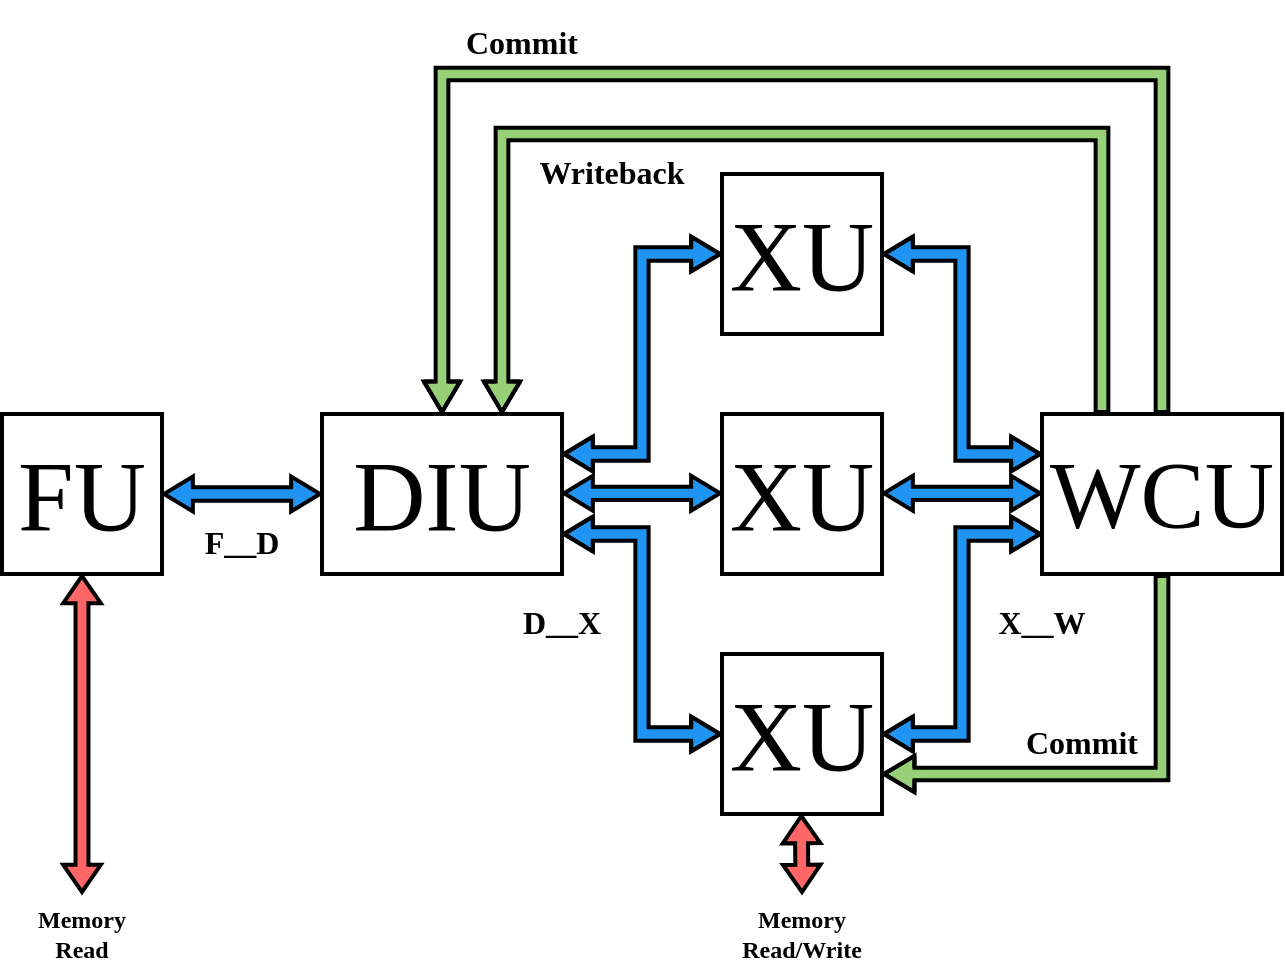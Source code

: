 <mxfile version="26.0.15" pages="2">
  <diagram name="start" id="_S_wmvwTDGGlnSbLx8z6">
    <mxGraphModel dx="1242" dy="785" grid="1" gridSize="10" guides="1" tooltips="1" connect="1" arrows="1" fold="1" page="1" pageScale="1" pageWidth="850" pageHeight="1100" math="0" shadow="0">
      <root>
        <mxCell id="0" />
        <mxCell id="1" parent="0" />
        <mxCell id="rsazNyPe4RBGBUIsCbIC-1" value="&lt;font style=&quot;font-size: 50px;&quot; face=&quot;Source Code Pro&quot;&gt;FU&lt;/font&gt;" style="rounded=0;whiteSpace=wrap;html=1;strokeWidth=2;" vertex="1" parent="1">
          <mxGeometry x="160" y="280" width="80" height="80" as="geometry" />
        </mxCell>
        <mxCell id="rsazNyPe4RBGBUIsCbIC-2" value="&lt;font style=&quot;font-size: 50px;&quot; face=&quot;Source Code Pro&quot;&gt;DIU&lt;/font&gt;" style="rounded=0;whiteSpace=wrap;html=1;strokeWidth=2;" vertex="1" parent="1">
          <mxGeometry x="320" y="280" width="120" height="80" as="geometry" />
        </mxCell>
        <mxCell id="rsazNyPe4RBGBUIsCbIC-3" value="&lt;font style=&quot;font-size: 50px;&quot; face=&quot;Source Code Pro&quot;&gt;XU&lt;/font&gt;" style="rounded=0;whiteSpace=wrap;html=1;strokeWidth=2;" vertex="1" parent="1">
          <mxGeometry x="520" y="160" width="80" height="80" as="geometry" />
        </mxCell>
        <mxCell id="rsazNyPe4RBGBUIsCbIC-4" value="&lt;span style=&quot;font-family: &amp;quot;Source Code Pro&amp;quot;; font-size: 50px;&quot;&gt;XU&lt;/span&gt;" style="rounded=0;whiteSpace=wrap;html=1;strokeWidth=2;" vertex="1" parent="1">
          <mxGeometry x="520" y="400" width="80" height="80" as="geometry" />
        </mxCell>
        <mxCell id="rsazNyPe4RBGBUIsCbIC-5" value="&lt;font style=&quot;font-size: 48px;&quot; face=&quot;Source Code Pro&quot;&gt;WCU&lt;/font&gt;" style="rounded=0;whiteSpace=wrap;html=1;strokeWidth=2;" vertex="1" parent="1">
          <mxGeometry x="680" y="280" width="120" height="80" as="geometry" />
        </mxCell>
        <mxCell id="rsazNyPe4RBGBUIsCbIC-6" value="" style="shape=flexArrow;endArrow=block;html=1;rounded=0;strokeWidth=2;width=5.638;endSize=4.145;endWidth=8.773;strokeColor=#000000;fillColor=#2094F3;exitX=1;exitY=0.75;exitDx=0;exitDy=0;entryX=0;entryY=0.75;entryDx=0;entryDy=0;startArrow=block;startSize=4.145;startWidth=8.773;" edge="1" parent="1">
          <mxGeometry width="50" height="50" relative="1" as="geometry">
            <mxPoint x="240" y="320" as="sourcePoint" />
            <mxPoint x="320" y="320" as="targetPoint" />
          </mxGeometry>
        </mxCell>
        <mxCell id="rsazNyPe4RBGBUIsCbIC-7" value="" style="shape=flexArrow;endArrow=classic;html=1;rounded=0;strokeWidth=2;width=5.369;endSize=4.413;endWidth=9.749;strokeColor=#000000;fillColor=#97D077;entryX=0.75;entryY=0;entryDx=0;entryDy=0;exitX=0.25;exitY=0;exitDx=0;exitDy=0;" edge="1" parent="1" source="rsazNyPe4RBGBUIsCbIC-5" target="rsazNyPe4RBGBUIsCbIC-2">
          <mxGeometry width="50" height="50" relative="1" as="geometry">
            <mxPoint x="690" y="310" as="sourcePoint" />
            <mxPoint x="610" y="310" as="targetPoint" />
            <Array as="points">
              <mxPoint x="710" y="140" />
              <mxPoint x="410" y="140" />
            </Array>
          </mxGeometry>
        </mxCell>
        <mxCell id="rsazNyPe4RBGBUIsCbIC-8" value="&lt;p style=&quot;line-height: 150%;&quot;&gt;&lt;font size=&quot;1&quot; face=&quot;Source Code Pro&quot;&gt;&lt;b style=&quot;font-size: 16px;&quot;&gt;F__D&lt;/b&gt;&lt;/font&gt;&lt;/p&gt;" style="text;html=1;align=center;verticalAlign=middle;whiteSpace=wrap;rounded=0;" vertex="1" parent="1">
          <mxGeometry x="240" y="330" width="80" height="30" as="geometry" />
        </mxCell>
        <mxCell id="rsazNyPe4RBGBUIsCbIC-9" value="&lt;p style=&quot;line-height: 150%;&quot;&gt;&lt;font size=&quot;1&quot; face=&quot;Source Code Pro&quot;&gt;&lt;b style=&quot;font-size: 16px;&quot;&gt;D__X&lt;/b&gt;&lt;/font&gt;&lt;/p&gt;" style="text;html=1;align=center;verticalAlign=middle;whiteSpace=wrap;rounded=0;" vertex="1" parent="1">
          <mxGeometry x="400" y="370" width="80" height="30" as="geometry" />
        </mxCell>
        <mxCell id="rsazNyPe4RBGBUIsCbIC-10" value="&lt;p style=&quot;line-height: 150%;&quot;&gt;&lt;font size=&quot;1&quot; face=&quot;Source Code Pro&quot;&gt;&lt;b style=&quot;font-size: 16px;&quot;&gt;X__W&lt;/b&gt;&lt;/font&gt;&lt;/p&gt;" style="text;html=1;align=center;verticalAlign=middle;whiteSpace=wrap;rounded=0;" vertex="1" parent="1">
          <mxGeometry x="640" y="370" width="80" height="30" as="geometry" />
        </mxCell>
        <mxCell id="rsazNyPe4RBGBUIsCbIC-11" value="&lt;p style=&quot;line-height: 150%;&quot;&gt;&lt;font face=&quot;Source Code Pro&quot; size=&quot;1&quot;&gt;&lt;b style=&quot;font-size: 16px;&quot;&gt;Writeback&lt;/b&gt;&lt;/font&gt;&lt;/p&gt;" style="text;html=1;align=center;verticalAlign=middle;whiteSpace=wrap;rounded=0;" vertex="1" parent="1">
          <mxGeometry x="425" y="145" width="80" height="30" as="geometry" />
        </mxCell>
        <mxCell id="rsazNyPe4RBGBUIsCbIC-12" value="" style="shape=flexArrow;endArrow=classic;startArrow=classic;html=1;rounded=0;entryX=0.5;entryY=1;entryDx=0;entryDy=0;width=5.467;endSize=3.867;endWidth=10.338;startWidth=10.338;startSize=3.867;strokeColor=#000000;fillColor=#FF6666;strokeWidth=2;" edge="1" parent="1" target="rsazNyPe4RBGBUIsCbIC-1">
          <mxGeometry width="100" height="100" relative="1" as="geometry">
            <mxPoint x="200" y="520" as="sourcePoint" />
            <mxPoint x="290" y="420" as="targetPoint" />
          </mxGeometry>
        </mxCell>
        <mxCell id="rsazNyPe4RBGBUIsCbIC-13" value="" style="shape=flexArrow;endArrow=classic;startArrow=classic;html=1;rounded=0;entryX=0.5;entryY=1;entryDx=0;entryDy=0;width=5.467;endSize=3.867;endWidth=10.338;startWidth=10.338;startSize=3.867;strokeColor=#000000;fillColor=#FF6666;strokeWidth=2;" edge="1" parent="1">
          <mxGeometry width="100" height="100" relative="1" as="geometry">
            <mxPoint x="560" y="520" as="sourcePoint" />
            <mxPoint x="559.66" y="480" as="targetPoint" />
          </mxGeometry>
        </mxCell>
        <mxCell id="rsazNyPe4RBGBUIsCbIC-14" value="&lt;font face=&quot;Source Code Pro&quot;&gt;&lt;b&gt;Memory Read&lt;/b&gt;&lt;/font&gt;" style="text;html=1;align=center;verticalAlign=middle;whiteSpace=wrap;rounded=0;" vertex="1" parent="1">
          <mxGeometry x="170" y="520" width="60" height="40" as="geometry" />
        </mxCell>
        <mxCell id="rsazNyPe4RBGBUIsCbIC-15" value="&lt;font face=&quot;Source Code Pro&quot;&gt;&lt;b&gt;Memory Read/Write&lt;/b&gt;&lt;/font&gt;" style="text;html=1;align=center;verticalAlign=middle;whiteSpace=wrap;rounded=0;" vertex="1" parent="1">
          <mxGeometry x="530" y="520" width="60" height="40" as="geometry" />
        </mxCell>
        <mxCell id="rsazNyPe4RBGBUIsCbIC-16" value="" style="shape=flexArrow;endArrow=block;html=1;rounded=0;strokeWidth=2;width=5.638;endSize=4.145;endWidth=8.773;strokeColor=#000000;fillColor=#2094F3;exitX=1;exitY=0.75;exitDx=0;exitDy=0;entryX=0;entryY=0.75;entryDx=0;entryDy=0;startArrow=block;startSize=4.145;startWidth=8.773;" edge="1" parent="1">
          <mxGeometry width="50" height="50" relative="1" as="geometry">
            <mxPoint x="440" y="319.66" as="sourcePoint" />
            <mxPoint x="520" y="319.66" as="targetPoint" />
          </mxGeometry>
        </mxCell>
        <mxCell id="rsazNyPe4RBGBUIsCbIC-17" value="" style="shape=flexArrow;endArrow=block;html=1;rounded=0;strokeWidth=2;width=5.638;endSize=4.145;endWidth=8.773;strokeColor=#000000;fillColor=#2094F3;exitX=1;exitY=0.75;exitDx=0;exitDy=0;entryX=0;entryY=0.5;entryDx=0;entryDy=0;startArrow=block;startSize=4.145;startWidth=8.773;" edge="1" parent="1" source="rsazNyPe4RBGBUIsCbIC-2" target="rsazNyPe4RBGBUIsCbIC-4">
          <mxGeometry width="50" height="50" relative="1" as="geometry">
            <mxPoint x="440" y="344.66" as="sourcePoint" />
            <mxPoint x="520" y="344.66" as="targetPoint" />
            <Array as="points">
              <mxPoint x="480" y="340" />
              <mxPoint x="480" y="440" />
            </Array>
          </mxGeometry>
        </mxCell>
        <mxCell id="rsazNyPe4RBGBUIsCbIC-18" value="" style="shape=flexArrow;endArrow=block;html=1;rounded=0;strokeWidth=2;width=5.638;endSize=4.145;endWidth=8.773;strokeColor=#000000;fillColor=#2094F3;exitX=1;exitY=0.25;exitDx=0;exitDy=0;entryX=0;entryY=0.5;entryDx=0;entryDy=0;startArrow=block;startSize=4.145;startWidth=8.773;" edge="1" parent="1" source="rsazNyPe4RBGBUIsCbIC-2" target="rsazNyPe4RBGBUIsCbIC-3">
          <mxGeometry width="50" height="50" relative="1" as="geometry">
            <mxPoint x="440" y="290" as="sourcePoint" />
            <mxPoint x="520" y="290" as="targetPoint" />
            <Array as="points">
              <mxPoint x="480" y="300" />
              <mxPoint x="480" y="200" />
            </Array>
          </mxGeometry>
        </mxCell>
        <mxCell id="rsazNyPe4RBGBUIsCbIC-19" value="" style="shape=flexArrow;endArrow=block;html=1;rounded=0;strokeWidth=2;width=5.638;endSize=4.145;endWidth=8.773;strokeColor=#000000;fillColor=#2094F3;exitX=1;exitY=0.75;exitDx=0;exitDy=0;entryX=0;entryY=0.75;entryDx=0;entryDy=0;startArrow=block;startSize=4.145;startWidth=8.773;" edge="1" parent="1">
          <mxGeometry width="50" height="50" relative="1" as="geometry">
            <mxPoint x="600" y="319.64" as="sourcePoint" />
            <mxPoint x="680" y="319.64" as="targetPoint" />
          </mxGeometry>
        </mxCell>
        <mxCell id="rsazNyPe4RBGBUIsCbIC-20" value="" style="shape=flexArrow;endArrow=block;html=1;rounded=0;strokeWidth=2;width=5.638;endSize=4.145;endWidth=8.773;strokeColor=#000000;fillColor=#2094F3;exitX=1;exitY=0.5;exitDx=0;exitDy=0;entryX=0;entryY=0.25;entryDx=0;entryDy=0;startArrow=block;startSize=4.145;startWidth=8.773;" edge="1" parent="1" source="rsazNyPe4RBGBUIsCbIC-3" target="rsazNyPe4RBGBUIsCbIC-5">
          <mxGeometry width="50" height="50" relative="1" as="geometry">
            <mxPoint x="610" y="329.64" as="sourcePoint" />
            <mxPoint x="690" y="329.64" as="targetPoint" />
            <Array as="points">
              <mxPoint x="640" y="200" />
              <mxPoint x="640" y="300" />
            </Array>
          </mxGeometry>
        </mxCell>
        <mxCell id="rsazNyPe4RBGBUIsCbIC-21" value="" style="shape=flexArrow;endArrow=block;html=1;rounded=0;strokeWidth=2;width=5.638;endSize=4.145;endWidth=8.773;strokeColor=#000000;fillColor=#2094F3;exitX=1;exitY=0.5;exitDx=0;exitDy=0;entryX=0;entryY=0.75;entryDx=0;entryDy=0;startArrow=block;startSize=4.145;startWidth=8.773;" edge="1" parent="1" source="rsazNyPe4RBGBUIsCbIC-4" target="rsazNyPe4RBGBUIsCbIC-5">
          <mxGeometry width="50" height="50" relative="1" as="geometry">
            <mxPoint x="620" y="339.64" as="sourcePoint" />
            <mxPoint x="700" y="339.64" as="targetPoint" />
            <Array as="points">
              <mxPoint x="640" y="440" />
              <mxPoint x="640" y="340" />
            </Array>
          </mxGeometry>
        </mxCell>
        <mxCell id="rsazNyPe4RBGBUIsCbIC-22" value="" style="shape=flexArrow;endArrow=classic;html=1;rounded=0;strokeWidth=2;width=5.369;endSize=4.413;endWidth=9.749;strokeColor=#000000;fillColor=#97D077;entryX=0.5;entryY=0;entryDx=0;entryDy=0;exitX=0.5;exitY=0;exitDx=0;exitDy=0;" edge="1" parent="1" source="rsazNyPe4RBGBUIsCbIC-5" target="rsazNyPe4RBGBUIsCbIC-2">
          <mxGeometry width="50" height="50" relative="1" as="geometry">
            <mxPoint x="670" y="260" as="sourcePoint" />
            <mxPoint x="370" y="260" as="targetPoint" />
            <Array as="points">
              <mxPoint x="740" y="110" />
              <mxPoint x="380" y="110" />
            </Array>
          </mxGeometry>
        </mxCell>
        <mxCell id="rsazNyPe4RBGBUIsCbIC-23" value="&lt;p style=&quot;line-height: 150%;&quot;&gt;&lt;font face=&quot;Source Code Pro&quot; size=&quot;1&quot;&gt;&lt;b style=&quot;font-size: 16px;&quot;&gt;Commit&lt;/b&gt;&lt;/font&gt;&lt;/p&gt;" style="text;html=1;align=center;verticalAlign=middle;whiteSpace=wrap;rounded=0;" vertex="1" parent="1">
          <mxGeometry x="380" y="80" width="80" height="30" as="geometry" />
        </mxCell>
        <mxCell id="rsazNyPe4RBGBUIsCbIC-24" value="" style="shape=flexArrow;endArrow=classic;html=1;rounded=0;strokeWidth=2;width=5.369;endSize=4.413;endWidth=9.749;strokeColor=#000000;fillColor=#97D077;entryX=1;entryY=0.75;entryDx=0;entryDy=0;exitX=0.5;exitY=1;exitDx=0;exitDy=0;" edge="1" parent="1" source="rsazNyPe4RBGBUIsCbIC-5" target="rsazNyPe4RBGBUIsCbIC-4">
          <mxGeometry width="50" height="50" relative="1" as="geometry">
            <mxPoint x="750" y="290" as="sourcePoint" />
            <mxPoint x="390" y="290" as="targetPoint" />
            <Array as="points">
              <mxPoint x="740" y="460" />
            </Array>
          </mxGeometry>
        </mxCell>
        <mxCell id="rsazNyPe4RBGBUIsCbIC-25" value="&lt;p style=&quot;line-height: 150%;&quot;&gt;&lt;font face=&quot;Source Code Pro&quot; size=&quot;1&quot;&gt;&lt;b style=&quot;font-size: 16px;&quot;&gt;Commit&lt;/b&gt;&lt;/font&gt;&lt;/p&gt;" style="text;html=1;align=center;verticalAlign=middle;whiteSpace=wrap;rounded=0;" vertex="1" parent="1">
          <mxGeometry x="660" y="430" width="80" height="30" as="geometry" />
        </mxCell>
        <mxCell id="rsazNyPe4RBGBUIsCbIC-26" value="&lt;font style=&quot;font-size: 50px;&quot; face=&quot;Source Code Pro&quot;&gt;XU&lt;/font&gt;" style="rounded=0;whiteSpace=wrap;html=1;strokeWidth=2;" vertex="1" parent="1">
          <mxGeometry x="520" y="280" width="80" height="80" as="geometry" />
        </mxCell>
      </root>
    </mxGraphModel>
  </diagram>
  <diagram id="3OwYj5xES4W6XYolZeBp" name="v1">
    <mxGraphModel dx="1242" dy="785" grid="1" gridSize="10" guides="1" tooltips="1" connect="1" arrows="1" fold="1" page="1" pageScale="1" pageWidth="850" pageHeight="1100" math="0" shadow="0">
      <root>
        <mxCell id="0" />
        <mxCell id="1" parent="0" />
        <mxCell id="o6Tn6It0cRX7kO6FVL8--1" value="&lt;font style=&quot;font-size: 50px;&quot; face=&quot;Source Code Pro&quot;&gt;FU&lt;/font&gt;" style="rounded=0;whiteSpace=wrap;html=1;strokeWidth=2;" parent="1" vertex="1">
          <mxGeometry x="160" y="280" width="80" height="80" as="geometry" />
        </mxCell>
        <mxCell id="o6Tn6It0cRX7kO6FVL8--2" value="&lt;font style=&quot;font-size: 50px;&quot; face=&quot;Source Code Pro&quot;&gt;DIU&lt;/font&gt;" style="rounded=0;whiteSpace=wrap;html=1;strokeWidth=2;" parent="1" vertex="1">
          <mxGeometry x="320" y="280" width="120" height="80" as="geometry" />
        </mxCell>
        <mxCell id="o6Tn6It0cRX7kO6FVL8--3" value="&lt;font style=&quot;font-size: 30px;&quot; face=&quot;Source Code Pro&quot;&gt;ALU&lt;/font&gt;&lt;div&gt;&lt;font style=&quot;font-size: 30px;&quot; face=&quot;Source Code Pro&quot;&gt;XU&lt;/font&gt;&lt;/div&gt;" style="rounded=0;whiteSpace=wrap;html=1;strokeWidth=2;fontSize=10;" parent="1" vertex="1">
          <mxGeometry x="520" y="220" width="80" height="80" as="geometry" />
        </mxCell>
        <mxCell id="o6Tn6It0cRX7kO6FVL8--4" value="&lt;span style=&quot;font-family: &amp;quot;Source Code Pro&amp;quot;;&quot;&gt;&lt;font style=&quot;font-size: 30px;&quot;&gt;MUL&lt;/font&gt;&lt;/span&gt;&lt;div&gt;&lt;span style=&quot;font-family: &amp;quot;Source Code Pro&amp;quot;;&quot;&gt;&lt;font style=&quot;font-size: 30px;&quot;&gt;XU&lt;/font&gt;&lt;/span&gt;&lt;/div&gt;" style="rounded=0;whiteSpace=wrap;html=1;strokeWidth=2;" parent="1" vertex="1">
          <mxGeometry x="520" y="340" width="80" height="80" as="geometry" />
        </mxCell>
        <mxCell id="o6Tn6It0cRX7kO6FVL8--5" value="&lt;font style=&quot;font-size: 48px;&quot; face=&quot;Source Code Pro&quot;&gt;WCU&lt;/font&gt;" style="rounded=0;whiteSpace=wrap;html=1;strokeWidth=2;" parent="1" vertex="1">
          <mxGeometry x="680" y="280" width="120" height="80" as="geometry" />
        </mxCell>
        <mxCell id="o6Tn6It0cRX7kO6FVL8--6" value="" style="shape=flexArrow;endArrow=block;html=1;rounded=0;strokeWidth=2;width=5.638;endSize=4.145;endWidth=8.773;strokeColor=#000000;fillColor=#2094F3;exitX=1;exitY=0.75;exitDx=0;exitDy=0;entryX=0;entryY=0.75;entryDx=0;entryDy=0;startArrow=none;startSize=4.145;startWidth=8.773;startFill=0;" parent="1" edge="1">
          <mxGeometry width="50" height="50" relative="1" as="geometry">
            <mxPoint x="240" y="320" as="sourcePoint" />
            <mxPoint x="320" y="320" as="targetPoint" />
          </mxGeometry>
        </mxCell>
        <mxCell id="o6Tn6It0cRX7kO6FVL8--7" value="" style="shape=flexArrow;endArrow=classic;html=1;rounded=0;strokeWidth=2;width=5.369;endSize=4.413;endWidth=9.749;strokeColor=#000000;fillColor=#97D077;entryX=0.75;entryY=0;entryDx=0;entryDy=0;exitX=0.25;exitY=0;exitDx=0;exitDy=0;" parent="1" source="o6Tn6It0cRX7kO6FVL8--5" target="o6Tn6It0cRX7kO6FVL8--2" edge="1">
          <mxGeometry width="50" height="50" relative="1" as="geometry">
            <mxPoint x="690" y="310" as="sourcePoint" />
            <mxPoint x="610" y="310" as="targetPoint" />
            <Array as="points">
              <mxPoint x="710" y="200" />
              <mxPoint x="410" y="200" />
            </Array>
          </mxGeometry>
        </mxCell>
        <mxCell id="o6Tn6It0cRX7kO6FVL8--8" value="&lt;p style=&quot;line-height: 150%;&quot;&gt;&lt;font size=&quot;1&quot; face=&quot;Source Code Pro&quot;&gt;&lt;b style=&quot;font-size: 16px;&quot;&gt;F__D&lt;/b&gt;&lt;/font&gt;&lt;/p&gt;" style="text;html=1;align=center;verticalAlign=middle;whiteSpace=wrap;rounded=0;" parent="1" vertex="1">
          <mxGeometry x="240" y="330" width="80" height="30" as="geometry" />
        </mxCell>
        <mxCell id="o6Tn6It0cRX7kO6FVL8--9" value="&lt;p style=&quot;line-height: 150%;&quot;&gt;&lt;font size=&quot;1&quot; face=&quot;Source Code Pro&quot;&gt;&lt;b style=&quot;font-size: 16px;&quot;&gt;D__X&lt;/b&gt;&lt;/font&gt;&lt;/p&gt;" style="text;html=1;align=center;verticalAlign=middle;whiteSpace=wrap;rounded=0;" parent="1" vertex="1">
          <mxGeometry x="400" y="370" width="80" height="30" as="geometry" />
        </mxCell>
        <mxCell id="o6Tn6It0cRX7kO6FVL8--10" value="&lt;p style=&quot;line-height: 150%;&quot;&gt;&lt;font size=&quot;1&quot; face=&quot;Source Code Pro&quot;&gt;&lt;b style=&quot;font-size: 16px;&quot;&gt;X__W&lt;/b&gt;&lt;/font&gt;&lt;/p&gt;" style="text;html=1;align=center;verticalAlign=middle;whiteSpace=wrap;rounded=0;" parent="1" vertex="1">
          <mxGeometry x="640" y="370" width="80" height="30" as="geometry" />
        </mxCell>
        <mxCell id="o6Tn6It0cRX7kO6FVL8--11" value="&lt;p style=&quot;line-height: 150%;&quot;&gt;&lt;font face=&quot;Source Code Pro&quot; size=&quot;1&quot;&gt;&lt;b style=&quot;font-size: 16px;&quot;&gt;Complete&lt;/b&gt;&lt;/font&gt;&lt;/p&gt;" style="text;html=1;align=center;verticalAlign=middle;whiteSpace=wrap;rounded=0;" parent="1" vertex="1">
          <mxGeometry x="320" y="210" width="80" height="30" as="geometry" />
        </mxCell>
        <mxCell id="o6Tn6It0cRX7kO6FVL8--12" value="" style="shape=flexArrow;endArrow=classic;startArrow=classic;html=1;rounded=0;entryX=0.5;entryY=1;entryDx=0;entryDy=0;width=5.467;endSize=3.867;endWidth=10.338;startWidth=10.338;startSize=3.867;strokeColor=#000000;fillColor=#FF6666;strokeWidth=2;" parent="1" target="o6Tn6It0cRX7kO6FVL8--1" edge="1">
          <mxGeometry width="100" height="100" relative="1" as="geometry">
            <mxPoint x="200" y="420" as="sourcePoint" />
            <mxPoint x="290" y="420" as="targetPoint" />
          </mxGeometry>
        </mxCell>
        <mxCell id="o6Tn6It0cRX7kO6FVL8--14" value="&lt;font face=&quot;Source Code Pro&quot;&gt;&lt;b&gt;Memory Read&lt;/b&gt;&lt;/font&gt;" style="text;html=1;align=center;verticalAlign=middle;whiteSpace=wrap;rounded=0;" parent="1" vertex="1">
          <mxGeometry x="170" y="420" width="60" height="40" as="geometry" />
        </mxCell>
        <mxCell id="o6Tn6It0cRX7kO6FVL8--17" value="" style="shape=flexArrow;endArrow=block;html=1;rounded=0;strokeWidth=2;width=5.638;endSize=4.145;endWidth=8.773;strokeColor=#000000;fillColor=#2094F3;exitX=1;exitY=0.75;exitDx=0;exitDy=0;entryX=0;entryY=0.5;entryDx=0;entryDy=0;startArrow=none;startSize=4.145;startWidth=8.773;startFill=0;" parent="1" source="o6Tn6It0cRX7kO6FVL8--2" target="o6Tn6It0cRX7kO6FVL8--4" edge="1">
          <mxGeometry width="50" height="50" relative="1" as="geometry">
            <mxPoint x="440" y="344.66" as="sourcePoint" />
            <mxPoint x="520" y="344.66" as="targetPoint" />
            <Array as="points">
              <mxPoint x="480" y="340" />
              <mxPoint x="480" y="380" />
            </Array>
          </mxGeometry>
        </mxCell>
        <mxCell id="o6Tn6It0cRX7kO6FVL8--18" value="" style="shape=flexArrow;endArrow=block;html=1;rounded=0;strokeWidth=2;width=5.638;endSize=4.145;endWidth=8.773;strokeColor=#000000;fillColor=#2094F3;exitX=1;exitY=0.25;exitDx=0;exitDy=0;entryX=0;entryY=0.5;entryDx=0;entryDy=0;startArrow=none;startSize=4.145;startWidth=8.773;startFill=0;" parent="1" source="o6Tn6It0cRX7kO6FVL8--2" target="o6Tn6It0cRX7kO6FVL8--3" edge="1">
          <mxGeometry width="50" height="50" relative="1" as="geometry">
            <mxPoint x="440" y="290" as="sourcePoint" />
            <mxPoint x="520" y="290" as="targetPoint" />
            <Array as="points">
              <mxPoint x="480" y="300" />
              <mxPoint x="480" y="260" />
            </Array>
          </mxGeometry>
        </mxCell>
        <mxCell id="o6Tn6It0cRX7kO6FVL8--20" value="" style="shape=flexArrow;endArrow=block;html=1;rounded=0;strokeWidth=2;width=5.638;endSize=4.145;endWidth=8.773;strokeColor=#000000;fillColor=#2094F3;exitX=1;exitY=0.5;exitDx=0;exitDy=0;entryX=0;entryY=0.25;entryDx=0;entryDy=0;startArrow=none;startSize=4.145;startWidth=8.773;startFill=0;" parent="1" source="o6Tn6It0cRX7kO6FVL8--3" target="o6Tn6It0cRX7kO6FVL8--5" edge="1">
          <mxGeometry width="50" height="50" relative="1" as="geometry">
            <mxPoint x="610" y="329.64" as="sourcePoint" />
            <mxPoint x="690" y="329.64" as="targetPoint" />
            <Array as="points">
              <mxPoint x="640" y="260" />
              <mxPoint x="640" y="300" />
            </Array>
          </mxGeometry>
        </mxCell>
        <mxCell id="o6Tn6It0cRX7kO6FVL8--21" value="" style="shape=flexArrow;endArrow=block;html=1;rounded=0;strokeWidth=2;width=5.638;endSize=4.145;endWidth=8.773;strokeColor=#000000;fillColor=#2094F3;exitX=1;exitY=0.5;exitDx=0;exitDy=0;entryX=0;entryY=0.75;entryDx=0;entryDy=0;startArrow=none;startSize=4.145;startWidth=8.773;startFill=0;" parent="1" source="o6Tn6It0cRX7kO6FVL8--4" target="o6Tn6It0cRX7kO6FVL8--5" edge="1">
          <mxGeometry width="50" height="50" relative="1" as="geometry">
            <mxPoint x="620" y="339.64" as="sourcePoint" />
            <mxPoint x="700" y="339.64" as="targetPoint" />
            <Array as="points">
              <mxPoint x="640" y="380" />
              <mxPoint x="640" y="340" />
            </Array>
          </mxGeometry>
        </mxCell>
        <mxCell id="o6Tn6It0cRX7kO6FVL8--22" value="" style="shape=flexArrow;endArrow=classic;html=1;rounded=0;strokeWidth=2;width=5.369;endSize=4.413;endWidth=9.749;strokeColor=#000000;fillColor=#97D077;exitX=0.5;exitY=0;exitDx=0;exitDy=0;" parent="1" source="o6Tn6It0cRX7kO6FVL8--5" edge="1">
          <mxGeometry width="50" height="50" relative="1" as="geometry">
            <mxPoint x="670" y="260" as="sourcePoint" />
            <mxPoint x="740" y="190" as="targetPoint" />
            <Array as="points" />
          </mxGeometry>
        </mxCell>
        <mxCell id="o6Tn6It0cRX7kO6FVL8--23" value="&lt;p style=&quot;line-height: 150%;&quot;&gt;&lt;font face=&quot;Source Code Pro&quot; size=&quot;1&quot;&gt;&lt;b style=&quot;font-size: 16px;&quot;&gt;Commit&lt;/b&gt;&lt;/font&gt;&lt;/p&gt;" style="text;html=1;align=center;verticalAlign=middle;whiteSpace=wrap;rounded=0;" parent="1" vertex="1">
          <mxGeometry x="740" y="240" width="80" height="30" as="geometry" />
        </mxCell>
      </root>
    </mxGraphModel>
  </diagram>
</mxfile>
